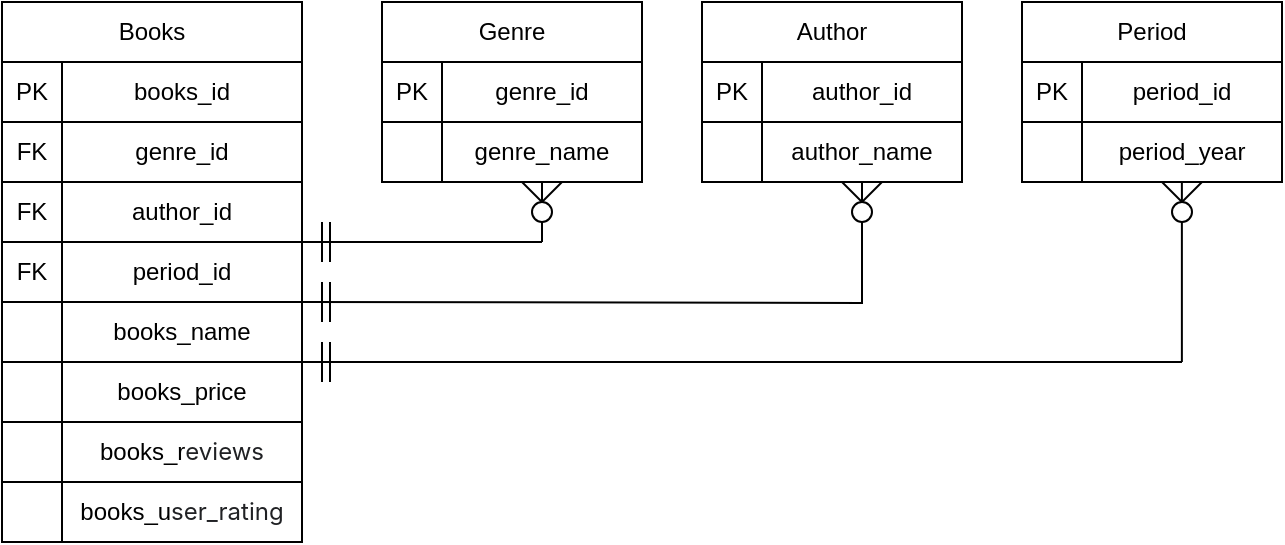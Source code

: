 <mxfile version="15.7.3" type="device"><diagram id="ExywiDasPkQh4h0qQdZb" name="Page-1"><mxGraphModel dx="865" dy="483" grid="1" gridSize="10" guides="1" tooltips="1" connect="1" arrows="1" fold="1" page="1" pageScale="1" pageWidth="827" pageHeight="1169" math="0" shadow="0"><root><mxCell id="0"/><mxCell id="1" parent="0"/><mxCell id="T70dmFmLKQ02FhC2fnbW-2" value="" style="rounded=0;whiteSpace=wrap;html=1;" vertex="1" parent="1"><mxGeometry x="90" y="40" width="150" height="270" as="geometry"/></mxCell><mxCell id="T70dmFmLKQ02FhC2fnbW-3" value="Books" style="text;html=1;strokeColor=default;fillColor=none;align=center;verticalAlign=middle;whiteSpace=wrap;rounded=0;" vertex="1" parent="1"><mxGeometry x="90" y="40" width="150" height="30" as="geometry"/></mxCell><mxCell id="T70dmFmLKQ02FhC2fnbW-4" value="books_id" style="text;html=1;strokeColor=default;fillColor=none;align=center;verticalAlign=middle;whiteSpace=wrap;rounded=0;" vertex="1" parent="1"><mxGeometry x="120" y="70" width="120" height="30" as="geometry"/></mxCell><mxCell id="T70dmFmLKQ02FhC2fnbW-5" value="genre_id" style="text;html=1;strokeColor=default;fillColor=none;align=center;verticalAlign=middle;whiteSpace=wrap;rounded=0;" vertex="1" parent="1"><mxGeometry x="120" y="100" width="120" height="30" as="geometry"/></mxCell><mxCell id="T70dmFmLKQ02FhC2fnbW-6" value="author_id" style="text;html=1;strokeColor=default;fillColor=none;align=center;verticalAlign=middle;whiteSpace=wrap;rounded=0;" vertex="1" parent="1"><mxGeometry x="120" y="130" width="120" height="30" as="geometry"/></mxCell><mxCell id="T70dmFmLKQ02FhC2fnbW-7" value="period_id" style="text;html=1;strokeColor=default;fillColor=none;align=center;verticalAlign=middle;whiteSpace=wrap;rounded=0;" vertex="1" parent="1"><mxGeometry x="120" y="160" width="120" height="30" as="geometry"/></mxCell><mxCell id="T70dmFmLKQ02FhC2fnbW-11" style="edgeStyle=orthogonalEdgeStyle;rounded=0;orthogonalLoop=1;jettySize=auto;html=1;exitX=0.25;exitY=0;exitDx=0;exitDy=0;entryX=0.25;entryY=1;entryDx=0;entryDy=0;" edge="1" parent="1" source="T70dmFmLKQ02FhC2fnbW-8" target="T70dmFmLKQ02FhC2fnbW-7"><mxGeometry relative="1" as="geometry"/></mxCell><mxCell id="T70dmFmLKQ02FhC2fnbW-8" value="books_name" style="text;html=1;strokeColor=default;fillColor=none;align=center;verticalAlign=middle;whiteSpace=wrap;rounded=0;" vertex="1" parent="1"><mxGeometry x="120" y="190" width="120" height="30" as="geometry"/></mxCell><mxCell id="T70dmFmLKQ02FhC2fnbW-9" value="books_price" style="text;html=1;strokeColor=default;fillColor=none;align=center;verticalAlign=middle;whiteSpace=wrap;rounded=0;" vertex="1" parent="1"><mxGeometry x="120" y="220" width="120" height="30" as="geometry"/></mxCell><mxCell id="T70dmFmLKQ02FhC2fnbW-10" value="books_r&lt;span style=&quot;color: rgb(32 , 33 , 36) ; font-family: &amp;#34;inter&amp;#34; , sans-serif ; text-align: left ; background-color: rgb(255 , 255 , 255)&quot;&gt;eviews&lt;/span&gt;" style="text;html=1;strokeColor=default;fillColor=none;align=center;verticalAlign=middle;whiteSpace=wrap;rounded=0;" vertex="1" parent="1"><mxGeometry x="120" y="250" width="120" height="30" as="geometry"/></mxCell><mxCell id="T70dmFmLKQ02FhC2fnbW-12" value="PK" style="text;html=1;strokeColor=default;fillColor=none;align=center;verticalAlign=middle;whiteSpace=wrap;rounded=0;" vertex="1" parent="1"><mxGeometry x="90" y="70" width="30" height="30" as="geometry"/></mxCell><mxCell id="T70dmFmLKQ02FhC2fnbW-13" value="FK" style="text;html=1;strokeColor=default;fillColor=none;align=center;verticalAlign=middle;whiteSpace=wrap;rounded=0;" vertex="1" parent="1"><mxGeometry x="90" y="100" width="30" height="30" as="geometry"/></mxCell><mxCell id="T70dmFmLKQ02FhC2fnbW-14" value="FK" style="text;html=1;strokeColor=default;fillColor=none;align=center;verticalAlign=middle;whiteSpace=wrap;rounded=0;" vertex="1" parent="1"><mxGeometry x="90" y="130" width="30" height="30" as="geometry"/></mxCell><mxCell id="T70dmFmLKQ02FhC2fnbW-15" value="FK" style="text;html=1;strokeColor=default;fillColor=none;align=center;verticalAlign=middle;whiteSpace=wrap;rounded=0;" vertex="1" parent="1"><mxGeometry x="90" y="160" width="30" height="30" as="geometry"/></mxCell><mxCell id="T70dmFmLKQ02FhC2fnbW-16" value="" style="text;html=1;strokeColor=default;fillColor=none;align=center;verticalAlign=middle;whiteSpace=wrap;rounded=0;" vertex="1" parent="1"><mxGeometry x="90" y="190" width="30" height="30" as="geometry"/></mxCell><mxCell id="T70dmFmLKQ02FhC2fnbW-17" value="" style="text;html=1;strokeColor=default;fillColor=none;align=center;verticalAlign=middle;whiteSpace=wrap;rounded=0;" vertex="1" parent="1"><mxGeometry x="90" y="220" width="30" height="30" as="geometry"/></mxCell><mxCell id="T70dmFmLKQ02FhC2fnbW-18" value="" style="text;html=1;strokeColor=default;fillColor=none;align=center;verticalAlign=middle;whiteSpace=wrap;rounded=0;" vertex="1" parent="1"><mxGeometry x="90" y="250" width="30" height="30" as="geometry"/></mxCell><mxCell id="T70dmFmLKQ02FhC2fnbW-19" value="" style="rounded=0;whiteSpace=wrap;html=1;strokeColor=default;" vertex="1" parent="1"><mxGeometry x="280" y="40" width="130" height="90" as="geometry"/></mxCell><mxCell id="T70dmFmLKQ02FhC2fnbW-20" value="Genre" style="text;html=1;strokeColor=default;fillColor=none;align=center;verticalAlign=middle;whiteSpace=wrap;rounded=0;" vertex="1" parent="1"><mxGeometry x="280" y="40" width="130" height="30" as="geometry"/></mxCell><mxCell id="T70dmFmLKQ02FhC2fnbW-21" value="genre_id" style="text;html=1;strokeColor=default;fillColor=none;align=center;verticalAlign=middle;whiteSpace=wrap;rounded=0;" vertex="1" parent="1"><mxGeometry x="310" y="70" width="100" height="30" as="geometry"/></mxCell><mxCell id="T70dmFmLKQ02FhC2fnbW-22" value="PK" style="text;html=1;strokeColor=default;fillColor=none;align=center;verticalAlign=middle;whiteSpace=wrap;rounded=0;" vertex="1" parent="1"><mxGeometry x="280" y="70" width="30" height="30" as="geometry"/></mxCell><mxCell id="T70dmFmLKQ02FhC2fnbW-23" value="genre_name" style="text;html=1;strokeColor=default;fillColor=none;align=center;verticalAlign=middle;whiteSpace=wrap;rounded=0;" vertex="1" parent="1"><mxGeometry x="310" y="100" width="100" height="30" as="geometry"/></mxCell><mxCell id="T70dmFmLKQ02FhC2fnbW-24" value="" style="rounded=0;whiteSpace=wrap;html=1;strokeColor=default;" vertex="1" parent="1"><mxGeometry x="440" y="40" width="130" height="90" as="geometry"/></mxCell><mxCell id="T70dmFmLKQ02FhC2fnbW-25" value="Author" style="text;html=1;strokeColor=default;fillColor=none;align=center;verticalAlign=middle;whiteSpace=wrap;rounded=0;" vertex="1" parent="1"><mxGeometry x="440" y="40" width="130" height="30" as="geometry"/></mxCell><mxCell id="T70dmFmLKQ02FhC2fnbW-26" value="author_id" style="text;html=1;strokeColor=default;fillColor=none;align=center;verticalAlign=middle;whiteSpace=wrap;rounded=0;" vertex="1" parent="1"><mxGeometry x="470" y="70" width="100" height="30" as="geometry"/></mxCell><mxCell id="T70dmFmLKQ02FhC2fnbW-27" value="PK" style="text;html=1;strokeColor=default;fillColor=none;align=center;verticalAlign=middle;whiteSpace=wrap;rounded=0;" vertex="1" parent="1"><mxGeometry x="440" y="70" width="30" height="30" as="geometry"/></mxCell><mxCell id="T70dmFmLKQ02FhC2fnbW-28" value="author_name" style="text;html=1;strokeColor=default;fillColor=none;align=center;verticalAlign=middle;whiteSpace=wrap;rounded=0;" vertex="1" parent="1"><mxGeometry x="470" y="100" width="100" height="30" as="geometry"/></mxCell><mxCell id="T70dmFmLKQ02FhC2fnbW-29" value="" style="rounded=0;whiteSpace=wrap;html=1;strokeColor=default;" vertex="1" parent="1"><mxGeometry x="600" y="40" width="130" height="90" as="geometry"/></mxCell><mxCell id="T70dmFmLKQ02FhC2fnbW-30" value="Period" style="text;html=1;strokeColor=default;fillColor=none;align=center;verticalAlign=middle;whiteSpace=wrap;rounded=0;" vertex="1" parent="1"><mxGeometry x="600" y="40" width="130" height="30" as="geometry"/></mxCell><mxCell id="T70dmFmLKQ02FhC2fnbW-31" value="period_id" style="text;html=1;strokeColor=default;fillColor=none;align=center;verticalAlign=middle;whiteSpace=wrap;rounded=0;" vertex="1" parent="1"><mxGeometry x="630" y="70" width="100" height="30" as="geometry"/></mxCell><mxCell id="T70dmFmLKQ02FhC2fnbW-32" value="PK" style="text;html=1;strokeColor=default;fillColor=none;align=center;verticalAlign=middle;whiteSpace=wrap;rounded=0;" vertex="1" parent="1"><mxGeometry x="600" y="70" width="30" height="30" as="geometry"/></mxCell><mxCell id="T70dmFmLKQ02FhC2fnbW-33" value="period_year" style="text;html=1;strokeColor=default;fillColor=none;align=center;verticalAlign=middle;whiteSpace=wrap;rounded=0;" vertex="1" parent="1"><mxGeometry x="630" y="100" width="100" height="30" as="geometry"/></mxCell><mxCell id="T70dmFmLKQ02FhC2fnbW-37" value="" style="endArrow=none;html=1;rounded=0;exitX=1;exitY=0;exitDx=0;exitDy=0;" edge="1" parent="1" source="T70dmFmLKQ02FhC2fnbW-7"><mxGeometry width="50" height="50" relative="1" as="geometry"><mxPoint x="390" y="250" as="sourcePoint"/><mxPoint x="360" y="160" as="targetPoint"/></mxGeometry></mxCell><mxCell id="T70dmFmLKQ02FhC2fnbW-38" value="" style="endArrow=none;html=1;rounded=0;entryX=0.5;entryY=1;entryDx=0;entryDy=0;startArrow=none;" edge="1" parent="1" source="T70dmFmLKQ02FhC2fnbW-41" target="T70dmFmLKQ02FhC2fnbW-23"><mxGeometry width="50" height="50" relative="1" as="geometry"><mxPoint x="360" y="160" as="sourcePoint"/><mxPoint x="440" y="200" as="targetPoint"/></mxGeometry></mxCell><mxCell id="T70dmFmLKQ02FhC2fnbW-39" value="" style="endArrow=none;html=1;rounded=0;" edge="1" parent="1"><mxGeometry width="50" height="50" relative="1" as="geometry"><mxPoint x="360" y="140" as="sourcePoint"/><mxPoint x="350" y="130" as="targetPoint"/></mxGeometry></mxCell><mxCell id="T70dmFmLKQ02FhC2fnbW-40" value="" style="endArrow=none;html=1;rounded=0;" edge="1" parent="1"><mxGeometry width="50" height="50" relative="1" as="geometry"><mxPoint x="360" y="140" as="sourcePoint"/><mxPoint x="370" y="130" as="targetPoint"/></mxGeometry></mxCell><mxCell id="T70dmFmLKQ02FhC2fnbW-41" value="" style="ellipse;whiteSpace=wrap;html=1;aspect=fixed;strokeColor=default;" vertex="1" parent="1"><mxGeometry x="355" y="140" width="10" height="10" as="geometry"/></mxCell><mxCell id="T70dmFmLKQ02FhC2fnbW-42" value="" style="endArrow=none;html=1;rounded=0;entryX=0.5;entryY=1;entryDx=0;entryDy=0;" edge="1" parent="1" target="T70dmFmLKQ02FhC2fnbW-41"><mxGeometry width="50" height="50" relative="1" as="geometry"><mxPoint x="360" y="160.0" as="sourcePoint"/><mxPoint x="360" y="130.0" as="targetPoint"/></mxGeometry></mxCell><mxCell id="T70dmFmLKQ02FhC2fnbW-46" value="" style="endArrow=none;html=1;rounded=0;" edge="1" parent="1"><mxGeometry width="50" height="50" relative="1" as="geometry"><mxPoint x="250" y="150" as="sourcePoint"/><mxPoint x="250" y="170" as="targetPoint"/></mxGeometry></mxCell><mxCell id="T70dmFmLKQ02FhC2fnbW-47" value="" style="endArrow=none;html=1;rounded=0;" edge="1" parent="1"><mxGeometry width="50" height="50" relative="1" as="geometry"><mxPoint x="254.0" y="150" as="sourcePoint"/><mxPoint x="254.0" y="170" as="targetPoint"/></mxGeometry></mxCell><mxCell id="T70dmFmLKQ02FhC2fnbW-48" value="" style="endArrow=none;html=1;rounded=0;exitX=1;exitY=0.25;exitDx=0;exitDy=0;" edge="1" parent="1"><mxGeometry width="50" height="50" relative="1" as="geometry"><mxPoint x="240.0" y="190" as="sourcePoint"/><mxPoint x="520" y="190.5" as="targetPoint"/></mxGeometry></mxCell><mxCell id="T70dmFmLKQ02FhC2fnbW-50" value="" style="endArrow=none;html=1;rounded=0;exitX=1;exitY=0;exitDx=0;exitDy=0;" edge="1" parent="1" source="T70dmFmLKQ02FhC2fnbW-9"><mxGeometry width="50" height="50" relative="1" as="geometry"><mxPoint x="410" y="150" as="sourcePoint"/><mxPoint x="680" y="220" as="targetPoint"/></mxGeometry></mxCell><mxCell id="T70dmFmLKQ02FhC2fnbW-51" value="" style="endArrow=none;html=1;rounded=0;entryX=0.5;entryY=1;entryDx=0;entryDy=0;" edge="1" parent="1"><mxGeometry width="50" height="50" relative="1" as="geometry"><mxPoint x="679.94" y="220" as="sourcePoint"/><mxPoint x="679.94" y="130" as="targetPoint"/></mxGeometry></mxCell><mxCell id="T70dmFmLKQ02FhC2fnbW-52" value="" style="endArrow=none;html=1;rounded=0;entryX=0.5;entryY=1;entryDx=0;entryDy=0;" edge="1" parent="1" target="T70dmFmLKQ02FhC2fnbW-28"><mxGeometry width="50" height="50" relative="1" as="geometry"><mxPoint x="520" y="191" as="sourcePoint"/><mxPoint x="520" y="141" as="targetPoint"/></mxGeometry></mxCell><mxCell id="T70dmFmLKQ02FhC2fnbW-53" value="" style="endArrow=none;html=1;rounded=0;" edge="1" parent="1"><mxGeometry width="50" height="50" relative="1" as="geometry"><mxPoint x="520" y="140.0" as="sourcePoint"/><mxPoint x="510" y="130.0" as="targetPoint"/></mxGeometry></mxCell><mxCell id="T70dmFmLKQ02FhC2fnbW-54" value="" style="endArrow=none;html=1;rounded=0;" edge="1" parent="1"><mxGeometry width="50" height="50" relative="1" as="geometry"><mxPoint x="520" y="140.0" as="sourcePoint"/><mxPoint x="530" y="130.0" as="targetPoint"/></mxGeometry></mxCell><mxCell id="T70dmFmLKQ02FhC2fnbW-55" value="" style="ellipse;whiteSpace=wrap;html=1;aspect=fixed;strokeColor=default;" vertex="1" parent="1"><mxGeometry x="515" y="140" width="10" height="10" as="geometry"/></mxCell><mxCell id="T70dmFmLKQ02FhC2fnbW-56" value="" style="endArrow=none;html=1;rounded=0;" edge="1" parent="1"><mxGeometry width="50" height="50" relative="1" as="geometry"><mxPoint x="680" y="140.0" as="sourcePoint"/><mxPoint x="670" y="130.0" as="targetPoint"/></mxGeometry></mxCell><mxCell id="T70dmFmLKQ02FhC2fnbW-57" value="" style="endArrow=none;html=1;rounded=0;" edge="1" parent="1"><mxGeometry width="50" height="50" relative="1" as="geometry"><mxPoint x="680" y="140.0" as="sourcePoint"/><mxPoint x="690" y="130.0" as="targetPoint"/></mxGeometry></mxCell><mxCell id="T70dmFmLKQ02FhC2fnbW-58" value="" style="ellipse;whiteSpace=wrap;html=1;aspect=fixed;strokeColor=default;" vertex="1" parent="1"><mxGeometry x="675" y="140" width="10" height="10" as="geometry"/></mxCell><mxCell id="T70dmFmLKQ02FhC2fnbW-59" value="" style="endArrow=none;html=1;rounded=0;" edge="1" parent="1"><mxGeometry width="50" height="50" relative="1" as="geometry"><mxPoint x="250" y="180.0" as="sourcePoint"/><mxPoint x="250" y="200.0" as="targetPoint"/></mxGeometry></mxCell><mxCell id="T70dmFmLKQ02FhC2fnbW-60" value="" style="endArrow=none;html=1;rounded=0;" edge="1" parent="1"><mxGeometry width="50" height="50" relative="1" as="geometry"><mxPoint x="254" y="180.0" as="sourcePoint"/><mxPoint x="254" y="200.0" as="targetPoint"/></mxGeometry></mxCell><mxCell id="T70dmFmLKQ02FhC2fnbW-61" value="" style="endArrow=none;html=1;rounded=0;" edge="1" parent="1"><mxGeometry width="50" height="50" relative="1" as="geometry"><mxPoint x="250" y="210.0" as="sourcePoint"/><mxPoint x="250" y="230.0" as="targetPoint"/></mxGeometry></mxCell><mxCell id="T70dmFmLKQ02FhC2fnbW-62" value="" style="endArrow=none;html=1;rounded=0;" edge="1" parent="1"><mxGeometry width="50" height="50" relative="1" as="geometry"><mxPoint x="254" y="210.0" as="sourcePoint"/><mxPoint x="254" y="230.0" as="targetPoint"/></mxGeometry></mxCell><mxCell id="T70dmFmLKQ02FhC2fnbW-63" value="books_u&lt;span style=&quot;color: rgb(32 , 33 , 36) ; font-family: &amp;#34;inter&amp;#34; , sans-serif ; text-align: left ; background-color: rgb(255 , 255 , 255)&quot;&gt;ser_rating&lt;/span&gt;" style="text;html=1;strokeColor=default;fillColor=none;align=center;verticalAlign=middle;whiteSpace=wrap;rounded=0;" vertex="1" parent="1"><mxGeometry x="120" y="280" width="120" height="30" as="geometry"/></mxCell></root></mxGraphModel></diagram></mxfile>